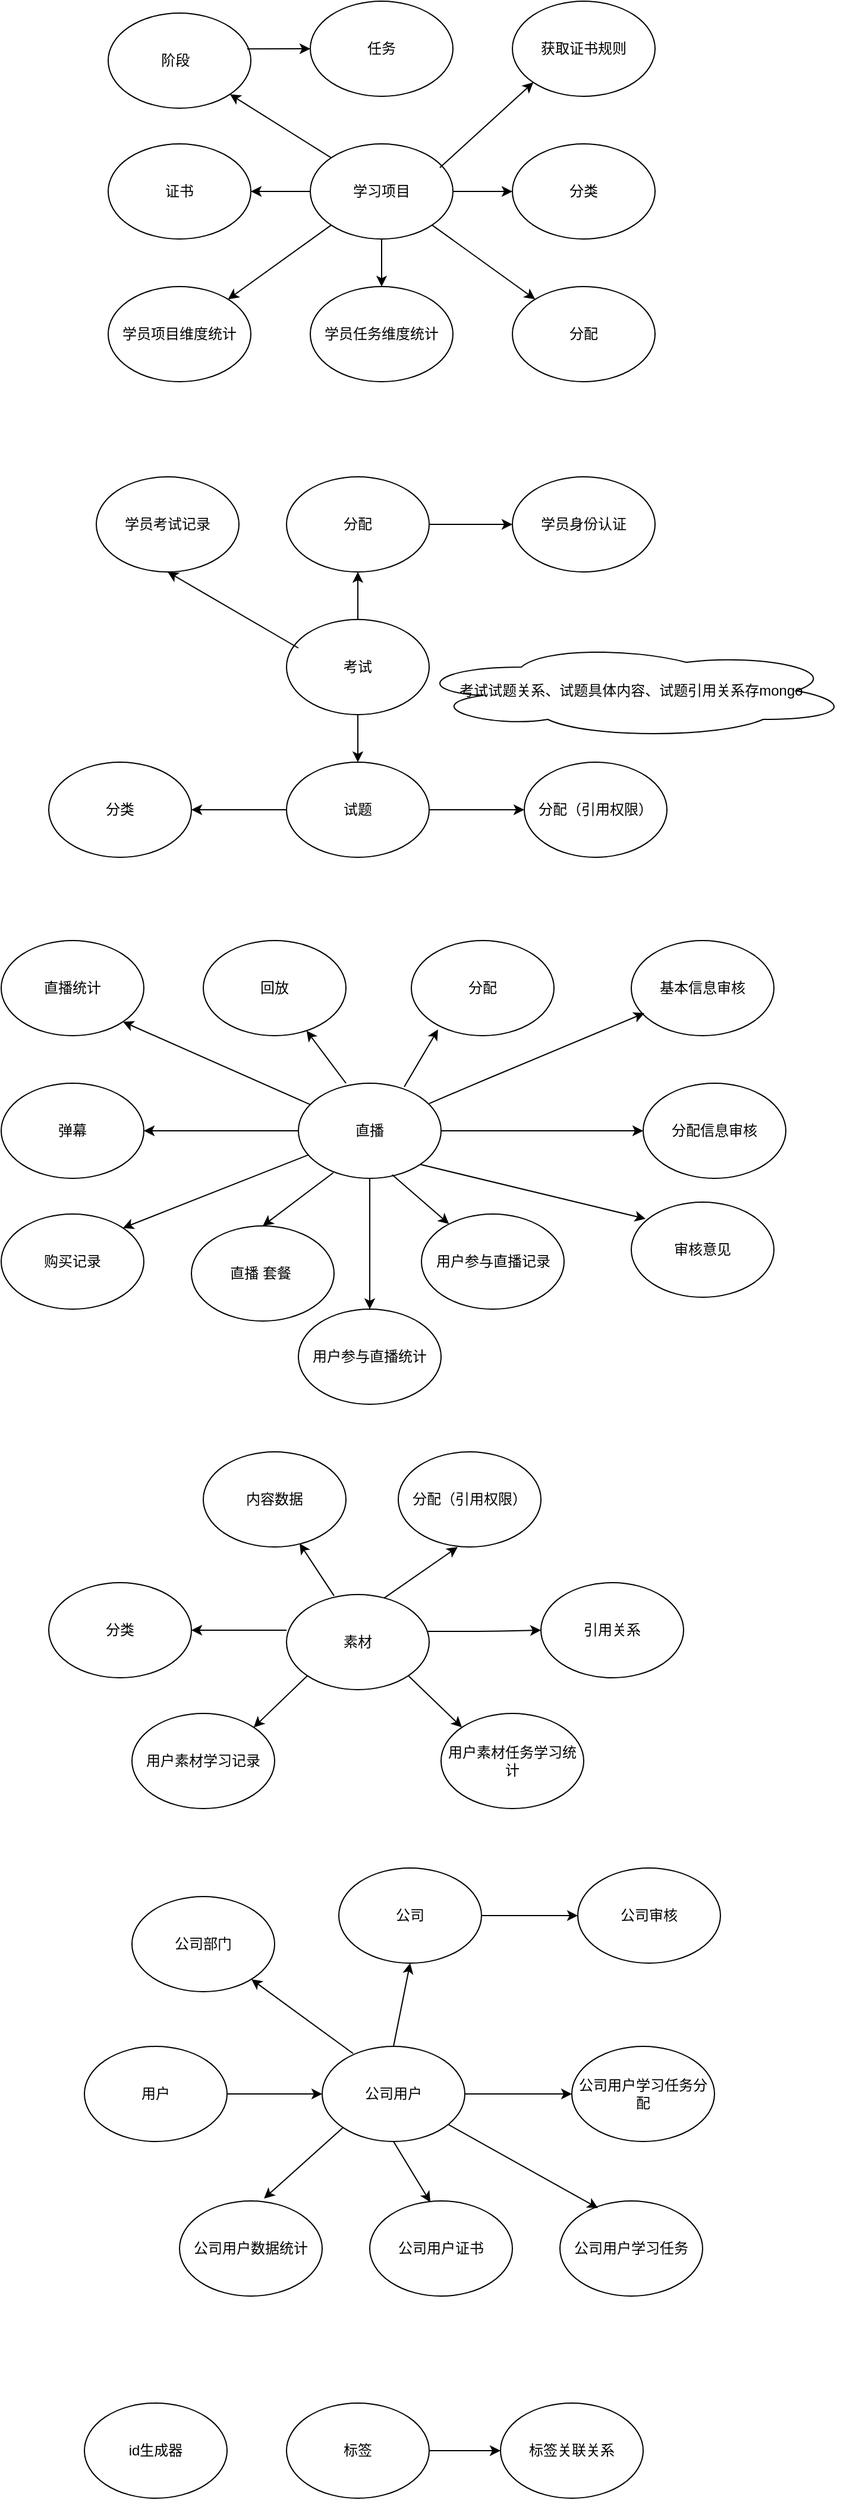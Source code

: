 <mxfile version="14.1.2" type="github">
  <diagram id="t8NCIz4bVcPVeXpqCKI4" name="Page-1">
    <mxGraphModel dx="678" dy="437" grid="1" gridSize="10" guides="1" tooltips="1" connect="1" arrows="1" fold="1" page="1" pageScale="1" pageWidth="827" pageHeight="1169" math="0" shadow="0">
      <root>
        <mxCell id="0" />
        <mxCell id="1" parent="0" />
        <mxCell id="8nQMXK6_oTZO91173ZuV-10" value="" style="edgeStyle=orthogonalEdgeStyle;rounded=0;orthogonalLoop=1;jettySize=auto;html=1;" parent="1" source="8nQMXK6_oTZO91173ZuV-1" target="8nQMXK6_oTZO91173ZuV-7" edge="1">
          <mxGeometry relative="1" as="geometry" />
        </mxCell>
        <mxCell id="8nQMXK6_oTZO91173ZuV-1" value="学习项目" style="ellipse;whiteSpace=wrap;html=1;" parent="1" vertex="1">
          <mxGeometry x="330" y="200" width="120" height="80" as="geometry" />
        </mxCell>
        <mxCell id="8nQMXK6_oTZO91173ZuV-2" value="阶段&amp;nbsp;&amp;nbsp;" style="ellipse;whiteSpace=wrap;html=1;" parent="1" vertex="1">
          <mxGeometry x="160" y="90" width="120" height="80" as="geometry" />
        </mxCell>
        <mxCell id="8nQMXK6_oTZO91173ZuV-3" value="任务" style="ellipse;whiteSpace=wrap;html=1;" parent="1" vertex="1">
          <mxGeometry x="330" y="80" width="120" height="80" as="geometry" />
        </mxCell>
        <mxCell id="8nQMXK6_oTZO91173ZuV-4" value="分类" style="ellipse;whiteSpace=wrap;html=1;" parent="1" vertex="1">
          <mxGeometry x="500" y="200" width="120" height="80" as="geometry" />
        </mxCell>
        <mxCell id="8nQMXK6_oTZO91173ZuV-5" value="分配" style="ellipse;whiteSpace=wrap;html=1;" parent="1" vertex="1">
          <mxGeometry x="500" y="320" width="120" height="80" as="geometry" />
        </mxCell>
        <mxCell id="8nQMXK6_oTZO91173ZuV-6" value="获取证书规则" style="ellipse;whiteSpace=wrap;html=1;" parent="1" vertex="1">
          <mxGeometry x="500" y="80" width="120" height="80" as="geometry" />
        </mxCell>
        <mxCell id="8nQMXK6_oTZO91173ZuV-7" value="证书" style="ellipse;whiteSpace=wrap;html=1;" parent="1" vertex="1">
          <mxGeometry x="160" y="200" width="120" height="80" as="geometry" />
        </mxCell>
        <mxCell id="8nQMXK6_oTZO91173ZuV-8" value="学员项目维度统计" style="ellipse;whiteSpace=wrap;html=1;" parent="1" vertex="1">
          <mxGeometry x="160" y="320" width="120" height="80" as="geometry" />
        </mxCell>
        <mxCell id="8nQMXK6_oTZO91173ZuV-9" value="学员任务维度统计" style="ellipse;whiteSpace=wrap;html=1;" parent="1" vertex="1">
          <mxGeometry x="330" y="320" width="120" height="80" as="geometry" />
        </mxCell>
        <mxCell id="8nQMXK6_oTZO91173ZuV-13" value="" style="endArrow=classic;html=1;entryX=0;entryY=1;entryDx=0;entryDy=0;" parent="1" target="8nQMXK6_oTZO91173ZuV-6" edge="1">
          <mxGeometry width="50" height="50" relative="1" as="geometry">
            <mxPoint x="439" y="220" as="sourcePoint" />
            <mxPoint x="489" y="170" as="targetPoint" />
          </mxGeometry>
        </mxCell>
        <mxCell id="8nQMXK6_oTZO91173ZuV-14" value="" style="endArrow=classic;html=1;entryX=0;entryY=0.5;entryDx=0;entryDy=0;exitX=0.974;exitY=0.377;exitDx=0;exitDy=0;exitPerimeter=0;" parent="1" target="8nQMXK6_oTZO91173ZuV-3" edge="1" source="8nQMXK6_oTZO91173ZuV-2">
          <mxGeometry width="50" height="50" relative="1" as="geometry">
            <mxPoint x="385" y="200" as="sourcePoint" />
            <mxPoint x="463.574" y="128.284" as="targetPoint" />
          </mxGeometry>
        </mxCell>
        <mxCell id="8nQMXK6_oTZO91173ZuV-16" value="" style="endArrow=classic;html=1;exitX=0;exitY=0;exitDx=0;exitDy=0;entryX=1;entryY=1;entryDx=0;entryDy=0;" parent="1" source="8nQMXK6_oTZO91173ZuV-1" target="8nQMXK6_oTZO91173ZuV-2" edge="1">
          <mxGeometry width="50" height="50" relative="1" as="geometry">
            <mxPoint x="320" y="220" as="sourcePoint" />
            <mxPoint x="370" y="170" as="targetPoint" />
          </mxGeometry>
        </mxCell>
        <mxCell id="8nQMXK6_oTZO91173ZuV-18" value="" style="endArrow=classic;html=1;entryX=0;entryY=0.5;entryDx=0;entryDy=0;exitX=1;exitY=0.5;exitDx=0;exitDy=0;" parent="1" source="8nQMXK6_oTZO91173ZuV-1" target="8nQMXK6_oTZO91173ZuV-4" edge="1">
          <mxGeometry width="50" height="50" relative="1" as="geometry">
            <mxPoint x="450" y="270" as="sourcePoint" />
            <mxPoint x="500" y="220" as="targetPoint" />
          </mxGeometry>
        </mxCell>
        <mxCell id="8nQMXK6_oTZO91173ZuV-19" value="" style="endArrow=classic;html=1;exitX=0;exitY=1;exitDx=0;exitDy=0;" parent="1" source="8nQMXK6_oTZO91173ZuV-1" target="8nQMXK6_oTZO91173ZuV-8" edge="1">
          <mxGeometry width="50" height="50" relative="1" as="geometry">
            <mxPoint x="380" y="280" as="sourcePoint" />
            <mxPoint x="430" y="230" as="targetPoint" />
          </mxGeometry>
        </mxCell>
        <mxCell id="8nQMXK6_oTZO91173ZuV-20" value="" style="endArrow=classic;html=1;exitX=0.5;exitY=1;exitDx=0;exitDy=0;" parent="1" source="8nQMXK6_oTZO91173ZuV-1" target="8nQMXK6_oTZO91173ZuV-9" edge="1">
          <mxGeometry width="50" height="50" relative="1" as="geometry">
            <mxPoint x="380" y="290" as="sourcePoint" />
            <mxPoint x="430" y="240" as="targetPoint" />
          </mxGeometry>
        </mxCell>
        <mxCell id="8nQMXK6_oTZO91173ZuV-21" value="" style="endArrow=classic;html=1;exitX=1;exitY=1;exitDx=0;exitDy=0;" parent="1" source="8nQMXK6_oTZO91173ZuV-1" target="8nQMXK6_oTZO91173ZuV-5" edge="1">
          <mxGeometry width="50" height="50" relative="1" as="geometry">
            <mxPoint x="420" y="270" as="sourcePoint" />
            <mxPoint x="470" y="220" as="targetPoint" />
          </mxGeometry>
        </mxCell>
        <mxCell id="8nQMXK6_oTZO91173ZuV-29" value="" style="edgeStyle=orthogonalEdgeStyle;rounded=0;orthogonalLoop=1;jettySize=auto;html=1;" parent="1" source="8nQMXK6_oTZO91173ZuV-22" target="8nQMXK6_oTZO91173ZuV-24" edge="1">
          <mxGeometry relative="1" as="geometry" />
        </mxCell>
        <mxCell id="8nQMXK6_oTZO91173ZuV-33" value="" style="edgeStyle=orthogonalEdgeStyle;rounded=0;orthogonalLoop=1;jettySize=auto;html=1;" parent="1" source="8nQMXK6_oTZO91173ZuV-22" target="8nQMXK6_oTZO91173ZuV-32" edge="1">
          <mxGeometry relative="1" as="geometry" />
        </mxCell>
        <mxCell id="8nQMXK6_oTZO91173ZuV-22" value="考试" style="ellipse;whiteSpace=wrap;html=1;" parent="1" vertex="1">
          <mxGeometry x="310" y="600" width="120" height="80" as="geometry" />
        </mxCell>
        <mxCell id="8nQMXK6_oTZO91173ZuV-23" value="学员考试记录" style="ellipse;whiteSpace=wrap;html=1;" parent="1" vertex="1">
          <mxGeometry x="150" y="480" width="120" height="80" as="geometry" />
        </mxCell>
        <mxCell id="8nQMXK6_oTZO91173ZuV-24" value="分配" style="ellipse;whiteSpace=wrap;html=1;" parent="1" vertex="1">
          <mxGeometry x="310" y="480" width="120" height="80" as="geometry" />
        </mxCell>
        <mxCell id="8nQMXK6_oTZO91173ZuV-25" value="学员身份认证" style="ellipse;whiteSpace=wrap;html=1;" parent="1" vertex="1">
          <mxGeometry x="500" y="480" width="120" height="80" as="geometry" />
        </mxCell>
        <mxCell id="8nQMXK6_oTZO91173ZuV-30" value="" style="endArrow=classic;html=1;entryX=0;entryY=0.5;entryDx=0;entryDy=0;exitX=1;exitY=0.5;exitDx=0;exitDy=0;" parent="1" target="8nQMXK6_oTZO91173ZuV-25" edge="1" source="8nQMXK6_oTZO91173ZuV-24">
          <mxGeometry width="50" height="50" relative="1" as="geometry">
            <mxPoint x="419" y="620" as="sourcePoint" />
            <mxPoint x="469" y="570" as="targetPoint" />
          </mxGeometry>
        </mxCell>
        <mxCell id="8nQMXK6_oTZO91173ZuV-31" value="" style="endArrow=classic;html=1;entryX=0.5;entryY=1;entryDx=0;entryDy=0;" parent="1" target="8nQMXK6_oTZO91173ZuV-23" edge="1">
          <mxGeometry width="50" height="50" relative="1" as="geometry">
            <mxPoint x="320" y="624" as="sourcePoint" />
            <mxPoint x="385" y="560" as="targetPoint" />
          </mxGeometry>
        </mxCell>
        <mxCell id="8nQMXK6_oTZO91173ZuV-35" value="" style="edgeStyle=orthogonalEdgeStyle;rounded=0;orthogonalLoop=1;jettySize=auto;html=1;" parent="1" source="8nQMXK6_oTZO91173ZuV-32" target="8nQMXK6_oTZO91173ZuV-34" edge="1">
          <mxGeometry relative="1" as="geometry" />
        </mxCell>
        <mxCell id="8nQMXK6_oTZO91173ZuV-37" value="" style="edgeStyle=orthogonalEdgeStyle;rounded=0;orthogonalLoop=1;jettySize=auto;html=1;" parent="1" source="8nQMXK6_oTZO91173ZuV-32" target="8nQMXK6_oTZO91173ZuV-36" edge="1">
          <mxGeometry relative="1" as="geometry" />
        </mxCell>
        <mxCell id="8nQMXK6_oTZO91173ZuV-32" value="试题" style="ellipse;whiteSpace=wrap;html=1;" parent="1" vertex="1">
          <mxGeometry x="310" y="720" width="120" height="80" as="geometry" />
        </mxCell>
        <mxCell id="8nQMXK6_oTZO91173ZuV-34" value="分配（引用权限）" style="ellipse;whiteSpace=wrap;html=1;" parent="1" vertex="1">
          <mxGeometry x="510" y="720" width="120" height="80" as="geometry" />
        </mxCell>
        <mxCell id="8nQMXK6_oTZO91173ZuV-36" value="分类" style="ellipse;whiteSpace=wrap;html=1;" parent="1" vertex="1">
          <mxGeometry x="110" y="720" width="120" height="80" as="geometry" />
        </mxCell>
        <mxCell id="8nQMXK6_oTZO91173ZuV-38" value="考试试题关系、试题具体内容、试题引用关系存mongo" style="ellipse;shape=cloud;whiteSpace=wrap;html=1;" parent="1" vertex="1">
          <mxGeometry x="415" y="620" width="370" height="80" as="geometry" />
        </mxCell>
        <mxCell id="8nQMXK6_oTZO91173ZuV-51" style="edgeStyle=orthogonalEdgeStyle;rounded=0;orthogonalLoop=1;jettySize=auto;html=1;" parent="1" source="8nQMXK6_oTZO91173ZuV-39" target="8nQMXK6_oTZO91173ZuV-45" edge="1">
          <mxGeometry relative="1" as="geometry" />
        </mxCell>
        <mxCell id="8nQMXK6_oTZO91173ZuV-39" value="直播" style="ellipse;whiteSpace=wrap;html=1;" parent="1" vertex="1">
          <mxGeometry x="320" y="990" width="120" height="80" as="geometry" />
        </mxCell>
        <mxCell id="8nQMXK6_oTZO91173ZuV-40" value="直播统计" style="ellipse;whiteSpace=wrap;html=1;" parent="1" vertex="1">
          <mxGeometry x="70" y="870" width="120" height="80" as="geometry" />
        </mxCell>
        <mxCell id="8nQMXK6_oTZO91173ZuV-41" value="回放" style="ellipse;whiteSpace=wrap;html=1;" parent="1" vertex="1">
          <mxGeometry x="240" y="870" width="120" height="80" as="geometry" />
        </mxCell>
        <mxCell id="8nQMXK6_oTZO91173ZuV-42" value="基本信息审核" style="ellipse;whiteSpace=wrap;html=1;" parent="1" vertex="1">
          <mxGeometry x="600" y="870" width="120" height="80" as="geometry" />
        </mxCell>
        <mxCell id="8nQMXK6_oTZO91173ZuV-43" value="分配" style="ellipse;whiteSpace=wrap;html=1;" parent="1" vertex="1">
          <mxGeometry x="415" y="870" width="120" height="80" as="geometry" />
        </mxCell>
        <mxCell id="8nQMXK6_oTZO91173ZuV-44" value="分配信息审核" style="ellipse;whiteSpace=wrap;html=1;" parent="1" vertex="1">
          <mxGeometry x="610" y="990" width="120" height="80" as="geometry" />
        </mxCell>
        <mxCell id="8nQMXK6_oTZO91173ZuV-45" value="弹幕" style="ellipse;whiteSpace=wrap;html=1;" parent="1" vertex="1">
          <mxGeometry x="70" y="990" width="120" height="80" as="geometry" />
        </mxCell>
        <mxCell id="8nQMXK6_oTZO91173ZuV-46" value="购买记录" style="ellipse;whiteSpace=wrap;html=1;" parent="1" vertex="1">
          <mxGeometry x="70" y="1100" width="120" height="80" as="geometry" />
        </mxCell>
        <mxCell id="8nQMXK6_oTZO91173ZuV-47" value="用户参与直播统计" style="ellipse;whiteSpace=wrap;html=1;" parent="1" vertex="1">
          <mxGeometry x="320" y="1180" width="120" height="80" as="geometry" />
        </mxCell>
        <mxCell id="8nQMXK6_oTZO91173ZuV-48" value="审核意见" style="ellipse;whiteSpace=wrap;html=1;" parent="1" vertex="1">
          <mxGeometry x="600" y="1090" width="120" height="80" as="geometry" />
        </mxCell>
        <mxCell id="8nQMXK6_oTZO91173ZuV-49" value="直播 套餐&amp;nbsp;" style="ellipse;whiteSpace=wrap;html=1;" parent="1" vertex="1">
          <mxGeometry x="230" y="1110" width="120" height="80" as="geometry" />
        </mxCell>
        <mxCell id="8nQMXK6_oTZO91173ZuV-50" value="用户参与直播记录" style="ellipse;whiteSpace=wrap;html=1;" parent="1" vertex="1">
          <mxGeometry x="423.5" y="1100" width="120" height="80" as="geometry" />
        </mxCell>
        <mxCell id="8nQMXK6_oTZO91173ZuV-52" value="" style="endArrow=classic;html=1;entryX=1;entryY=1;entryDx=0;entryDy=0;" parent="1" source="8nQMXK6_oTZO91173ZuV-39" target="8nQMXK6_oTZO91173ZuV-40" edge="1">
          <mxGeometry width="50" height="50" relative="1" as="geometry">
            <mxPoint x="370" y="1010" as="sourcePoint" />
            <mxPoint x="420" y="960" as="targetPoint" />
          </mxGeometry>
        </mxCell>
        <mxCell id="8nQMXK6_oTZO91173ZuV-53" value="" style="endArrow=classic;html=1;" parent="1" target="8nQMXK6_oTZO91173ZuV-41" edge="1">
          <mxGeometry width="50" height="50" relative="1" as="geometry">
            <mxPoint x="360" y="990" as="sourcePoint" />
            <mxPoint x="420" y="950" as="targetPoint" />
          </mxGeometry>
        </mxCell>
        <mxCell id="8nQMXK6_oTZO91173ZuV-54" value="" style="endArrow=classic;html=1;exitX=0.742;exitY=0.038;exitDx=0;exitDy=0;exitPerimeter=0;entryX=0.187;entryY=0.934;entryDx=0;entryDy=0;entryPerimeter=0;" parent="1" source="8nQMXK6_oTZO91173ZuV-39" edge="1" target="8nQMXK6_oTZO91173ZuV-43">
          <mxGeometry width="50" height="50" relative="1" as="geometry">
            <mxPoint x="503.17" y="990" as="sourcePoint" />
            <mxPoint x="465" y="950" as="targetPoint" />
          </mxGeometry>
        </mxCell>
        <mxCell id="8nQMXK6_oTZO91173ZuV-55" value="" style="endArrow=classic;html=1;exitX=0.917;exitY=0.213;exitDx=0;exitDy=0;exitPerimeter=0;entryX=0.092;entryY=0.763;entryDx=0;entryDy=0;entryPerimeter=0;" parent="1" source="8nQMXK6_oTZO91173ZuV-39" target="8nQMXK6_oTZO91173ZuV-42" edge="1">
          <mxGeometry width="50" height="50" relative="1" as="geometry">
            <mxPoint x="419.04" y="1003.04" as="sourcePoint" />
            <mxPoint x="480.003" y="955.777" as="targetPoint" />
            <Array as="points">
              <mxPoint x="470" y="990" />
            </Array>
          </mxGeometry>
        </mxCell>
        <mxCell id="8nQMXK6_oTZO91173ZuV-56" value="" style="endArrow=classic;html=1;exitX=1;exitY=0.5;exitDx=0;exitDy=0;entryX=0;entryY=0.5;entryDx=0;entryDy=0;" parent="1" source="8nQMXK6_oTZO91173ZuV-39" target="8nQMXK6_oTZO91173ZuV-44" edge="1">
          <mxGeometry width="50" height="50" relative="1" as="geometry">
            <mxPoint x="440" y="1060" as="sourcePoint" />
            <mxPoint x="490" y="1010" as="targetPoint" />
          </mxGeometry>
        </mxCell>
        <mxCell id="8nQMXK6_oTZO91173ZuV-57" value="" style="endArrow=classic;html=1;entryX=1;entryY=0;entryDx=0;entryDy=0;" parent="1" source="8nQMXK6_oTZO91173ZuV-39" target="8nQMXK6_oTZO91173ZuV-46" edge="1">
          <mxGeometry width="50" height="50" relative="1" as="geometry">
            <mxPoint x="360" y="1080" as="sourcePoint" />
            <mxPoint x="300" y="1080" as="targetPoint" />
          </mxGeometry>
        </mxCell>
        <mxCell id="8nQMXK6_oTZO91173ZuV-58" value="" style="endArrow=classic;html=1;entryX=0.5;entryY=0;entryDx=0;entryDy=0;exitX=0.245;exitY=0.941;exitDx=0;exitDy=0;exitPerimeter=0;" parent="1" source="8nQMXK6_oTZO91173ZuV-39" target="8nQMXK6_oTZO91173ZuV-49" edge="1">
          <mxGeometry width="50" height="50" relative="1" as="geometry">
            <mxPoint x="430" y="1070" as="sourcePoint" />
            <mxPoint x="480" y="1020" as="targetPoint" />
          </mxGeometry>
        </mxCell>
        <mxCell id="8nQMXK6_oTZO91173ZuV-59" value="" style="endArrow=classic;html=1;entryX=0.1;entryY=0.175;entryDx=0;entryDy=0;entryPerimeter=0;exitX=1;exitY=1;exitDx=0;exitDy=0;" parent="1" source="8nQMXK6_oTZO91173ZuV-39" target="8nQMXK6_oTZO91173ZuV-48" edge="1">
          <mxGeometry width="50" height="50" relative="1" as="geometry">
            <mxPoint x="430" y="1080" as="sourcePoint" />
            <mxPoint x="480" y="1030" as="targetPoint" />
          </mxGeometry>
        </mxCell>
        <mxCell id="8nQMXK6_oTZO91173ZuV-60" value="" style="endArrow=classic;html=1;exitX=0.658;exitY=0.963;exitDx=0;exitDy=0;exitPerimeter=0;" parent="1" source="8nQMXK6_oTZO91173ZuV-39" target="8nQMXK6_oTZO91173ZuV-50" edge="1">
          <mxGeometry width="50" height="50" relative="1" as="geometry">
            <mxPoint x="370" y="1080" as="sourcePoint" />
            <mxPoint x="420" y="1030" as="targetPoint" />
          </mxGeometry>
        </mxCell>
        <mxCell id="8nQMXK6_oTZO91173ZuV-61" value="" style="endArrow=classic;html=1;entryX=0.5;entryY=0;entryDx=0;entryDy=0;exitX=0.5;exitY=1;exitDx=0;exitDy=0;" parent="1" source="8nQMXK6_oTZO91173ZuV-39" target="8nQMXK6_oTZO91173ZuV-47" edge="1">
          <mxGeometry width="50" height="50" relative="1" as="geometry">
            <mxPoint x="370" y="1080" as="sourcePoint" />
            <mxPoint x="420" y="1030" as="targetPoint" />
          </mxGeometry>
        </mxCell>
        <mxCell id="8nQMXK6_oTZO91173ZuV-62" value="素材" style="ellipse;whiteSpace=wrap;html=1;" parent="1" vertex="1">
          <mxGeometry x="310" y="1420" width="120" height="80" as="geometry" />
        </mxCell>
        <mxCell id="8nQMXK6_oTZO91173ZuV-63" value="分类" style="ellipse;whiteSpace=wrap;html=1;" parent="1" vertex="1">
          <mxGeometry x="110" y="1410" width="120" height="80" as="geometry" />
        </mxCell>
        <mxCell id="8nQMXK6_oTZO91173ZuV-64" value="内容数据" style="ellipse;whiteSpace=wrap;html=1;" parent="1" vertex="1">
          <mxGeometry x="240" y="1300" width="120" height="80" as="geometry" />
        </mxCell>
        <mxCell id="8nQMXK6_oTZO91173ZuV-65" value="分配（引用权限）" style="ellipse;whiteSpace=wrap;html=1;" parent="1" vertex="1">
          <mxGeometry x="404" y="1300" width="120" height="80" as="geometry" />
        </mxCell>
        <mxCell id="8nQMXK6_oTZO91173ZuV-66" value="引用关系" style="ellipse;whiteSpace=wrap;html=1;" parent="1" vertex="1">
          <mxGeometry x="524" y="1410" width="120" height="80" as="geometry" />
        </mxCell>
        <mxCell id="8nQMXK6_oTZO91173ZuV-68" value="用户素材任务学习统计" style="ellipse;whiteSpace=wrap;html=1;" parent="1" vertex="1">
          <mxGeometry x="440" y="1520" width="120" height="80" as="geometry" />
        </mxCell>
        <mxCell id="8nQMXK6_oTZO91173ZuV-69" value="用户素材学习记录" style="ellipse;whiteSpace=wrap;html=1;" parent="1" vertex="1">
          <mxGeometry x="180" y="1520" width="120" height="80" as="geometry" />
        </mxCell>
        <mxCell id="8nQMXK6_oTZO91173ZuV-70" value="" style="endArrow=classic;html=1;exitX=0.683;exitY=0.038;exitDx=0;exitDy=0;exitPerimeter=0;" parent="1" source="8nQMXK6_oTZO91173ZuV-62" edge="1">
          <mxGeometry width="50" height="50" relative="1" as="geometry">
            <mxPoint x="404" y="1430" as="sourcePoint" />
            <mxPoint x="454" y="1380" as="targetPoint" />
          </mxGeometry>
        </mxCell>
        <mxCell id="8nQMXK6_oTZO91173ZuV-71" value="" style="endArrow=classic;html=1;entryX=0;entryY=0.5;entryDx=0;entryDy=0;exitX=0.983;exitY=0.388;exitDx=0;exitDy=0;exitPerimeter=0;" parent="1" source="8nQMXK6_oTZO91173ZuV-62" target="8nQMXK6_oTZO91173ZuV-66" edge="1">
          <mxGeometry width="50" height="50" relative="1" as="geometry">
            <mxPoint x="414" y="1440" as="sourcePoint" />
            <mxPoint x="464" y="1390" as="targetPoint" />
            <Array as="points">
              <mxPoint x="480" y="1451" />
            </Array>
          </mxGeometry>
        </mxCell>
        <mxCell id="8nQMXK6_oTZO91173ZuV-72" value="" style="endArrow=classic;html=1;entryX=0;entryY=0;entryDx=0;entryDy=0;exitX=1;exitY=1;exitDx=0;exitDy=0;" parent="1" source="8nQMXK6_oTZO91173ZuV-62" target="8nQMXK6_oTZO91173ZuV-68" edge="1">
          <mxGeometry width="50" height="50" relative="1" as="geometry">
            <mxPoint x="450" y="1550" as="sourcePoint" />
            <mxPoint x="500" y="1500" as="targetPoint" />
          </mxGeometry>
        </mxCell>
        <mxCell id="8nQMXK6_oTZO91173ZuV-73" value="" style="endArrow=classic;html=1;entryX=0.675;entryY=0.963;entryDx=0;entryDy=0;entryPerimeter=0;exitX=0.333;exitY=0.013;exitDx=0;exitDy=0;exitPerimeter=0;" parent="1" source="8nQMXK6_oTZO91173ZuV-62" target="8nQMXK6_oTZO91173ZuV-64" edge="1">
          <mxGeometry width="50" height="50" relative="1" as="geometry">
            <mxPoint x="360" y="1420" as="sourcePoint" />
            <mxPoint x="410" y="1370" as="targetPoint" />
          </mxGeometry>
        </mxCell>
        <mxCell id="8nQMXK6_oTZO91173ZuV-74" value="" style="endArrow=classic;html=1;" parent="1" target="8nQMXK6_oTZO91173ZuV-63" edge="1">
          <mxGeometry width="50" height="50" relative="1" as="geometry">
            <mxPoint x="310" y="1450" as="sourcePoint" />
            <mxPoint x="212" y="1454" as="targetPoint" />
          </mxGeometry>
        </mxCell>
        <mxCell id="8nQMXK6_oTZO91173ZuV-76" value="" style="endArrow=classic;html=1;entryX=1;entryY=0;entryDx=0;entryDy=0;exitX=0;exitY=1;exitDx=0;exitDy=0;" parent="1" source="8nQMXK6_oTZO91173ZuV-62" target="8nQMXK6_oTZO91173ZuV-69" edge="1">
          <mxGeometry width="50" height="50" relative="1" as="geometry">
            <mxPoint x="270" y="1540" as="sourcePoint" />
            <mxPoint x="320" y="1490" as="targetPoint" />
          </mxGeometry>
        </mxCell>
        <mxCell id="8nQMXK6_oTZO91173ZuV-79" value="" style="edgeStyle=orthogonalEdgeStyle;rounded=0;orthogonalLoop=1;jettySize=auto;html=1;" parent="1" source="8nQMXK6_oTZO91173ZuV-77" target="8nQMXK6_oTZO91173ZuV-78" edge="1">
          <mxGeometry relative="1" as="geometry" />
        </mxCell>
        <mxCell id="8nQMXK6_oTZO91173ZuV-77" value="用户" style="ellipse;whiteSpace=wrap;html=1;" parent="1" vertex="1">
          <mxGeometry x="140" y="1800" width="120" height="80" as="geometry" />
        </mxCell>
        <mxCell id="8nQMXK6_oTZO91173ZuV-78" value="公司用户" style="ellipse;whiteSpace=wrap;html=1;" parent="1" vertex="1">
          <mxGeometry x="340" y="1800" width="120" height="80" as="geometry" />
        </mxCell>
        <mxCell id="8nQMXK6_oTZO91173ZuV-80" value="公司部门" style="ellipse;whiteSpace=wrap;html=1;" parent="1" vertex="1">
          <mxGeometry x="180" y="1674" width="120" height="80" as="geometry" />
        </mxCell>
        <mxCell id="8nQMXK6_oTZO91173ZuV-81" value="公司" style="ellipse;whiteSpace=wrap;html=1;" parent="1" vertex="1">
          <mxGeometry x="354" y="1650" width="120" height="80" as="geometry" />
        </mxCell>
        <mxCell id="8nQMXK6_oTZO91173ZuV-82" value="公司用户数据统计" style="ellipse;whiteSpace=wrap;html=1;" parent="1" vertex="1">
          <mxGeometry x="220" y="1930" width="120" height="80" as="geometry" />
        </mxCell>
        <mxCell id="8nQMXK6_oTZO91173ZuV-83" value="公司用户证书" style="ellipse;whiteSpace=wrap;html=1;" parent="1" vertex="1">
          <mxGeometry x="380" y="1930" width="120" height="80" as="geometry" />
        </mxCell>
        <mxCell id="8nQMXK6_oTZO91173ZuV-84" value="公司用户学习任务" style="ellipse;whiteSpace=wrap;html=1;" parent="1" vertex="1">
          <mxGeometry x="540" y="1930" width="120" height="80" as="geometry" />
        </mxCell>
        <mxCell id="8nQMXK6_oTZO91173ZuV-85" value="公司用户学习任务分配" style="ellipse;whiteSpace=wrap;html=1;" parent="1" vertex="1">
          <mxGeometry x="550" y="1800" width="120" height="80" as="geometry" />
        </mxCell>
        <mxCell id="8nQMXK6_oTZO91173ZuV-86" value="公司审核" style="ellipse;whiteSpace=wrap;html=1;" parent="1" vertex="1">
          <mxGeometry x="555" y="1650" width="120" height="80" as="geometry" />
        </mxCell>
        <mxCell id="8nQMXK6_oTZO91173ZuV-87" value="" style="endArrow=classic;html=1;exitX=0.217;exitY=0.075;exitDx=0;exitDy=0;exitPerimeter=0;" parent="1" source="8nQMXK6_oTZO91173ZuV-78" target="8nQMXK6_oTZO91173ZuV-80" edge="1">
          <mxGeometry width="50" height="50" relative="1" as="geometry">
            <mxPoint x="358" y="1800" as="sourcePoint" />
            <mxPoint x="470" y="1780" as="targetPoint" />
          </mxGeometry>
        </mxCell>
        <mxCell id="8nQMXK6_oTZO91173ZuV-88" value="" style="endArrow=classic;html=1;exitX=0.5;exitY=0;exitDx=0;exitDy=0;entryX=0.5;entryY=1;entryDx=0;entryDy=0;" parent="1" source="8nQMXK6_oTZO91173ZuV-78" target="8nQMXK6_oTZO91173ZuV-81" edge="1">
          <mxGeometry width="50" height="50" relative="1" as="geometry">
            <mxPoint x="420" y="1790" as="sourcePoint" />
            <mxPoint x="470" y="1740" as="targetPoint" />
          </mxGeometry>
        </mxCell>
        <mxCell id="8nQMXK6_oTZO91173ZuV-89" value="" style="endArrow=classic;html=1;exitX=1;exitY=0.5;exitDx=0;exitDy=0;" parent="1" source="8nQMXK6_oTZO91173ZuV-81" target="8nQMXK6_oTZO91173ZuV-86" edge="1">
          <mxGeometry width="50" height="50" relative="1" as="geometry">
            <mxPoint x="520" y="1820" as="sourcePoint" />
            <mxPoint x="570" y="1770" as="targetPoint" />
          </mxGeometry>
        </mxCell>
        <mxCell id="8nQMXK6_oTZO91173ZuV-90" value="" style="endArrow=classic;html=1;exitX=1;exitY=0.5;exitDx=0;exitDy=0;entryX=0;entryY=0.5;entryDx=0;entryDy=0;" parent="1" source="8nQMXK6_oTZO91173ZuV-78" target="8nQMXK6_oTZO91173ZuV-85" edge="1">
          <mxGeometry width="50" height="50" relative="1" as="geometry">
            <mxPoint x="470" y="1900" as="sourcePoint" />
            <mxPoint x="520" y="1850" as="targetPoint" />
          </mxGeometry>
        </mxCell>
        <mxCell id="8nQMXK6_oTZO91173ZuV-91" value="" style="endArrow=classic;html=1;entryX=0.592;entryY=-0.025;entryDx=0;entryDy=0;entryPerimeter=0;exitX=0;exitY=1;exitDx=0;exitDy=0;" parent="1" source="8nQMXK6_oTZO91173ZuV-78" target="8nQMXK6_oTZO91173ZuV-82" edge="1">
          <mxGeometry width="50" height="50" relative="1" as="geometry">
            <mxPoint x="320" y="1940" as="sourcePoint" />
            <mxPoint x="370" y="1890" as="targetPoint" />
          </mxGeometry>
        </mxCell>
        <mxCell id="8nQMXK6_oTZO91173ZuV-92" value="" style="endArrow=classic;html=1;entryX=0.425;entryY=0.013;entryDx=0;entryDy=0;entryPerimeter=0;exitX=0.5;exitY=1;exitDx=0;exitDy=0;" parent="1" source="8nQMXK6_oTZO91173ZuV-78" target="8nQMXK6_oTZO91173ZuV-83" edge="1">
          <mxGeometry width="50" height="50" relative="1" as="geometry">
            <mxPoint x="500" y="1920" as="sourcePoint" />
            <mxPoint x="550" y="1870" as="targetPoint" />
          </mxGeometry>
        </mxCell>
        <mxCell id="8nQMXK6_oTZO91173ZuV-93" value="" style="endArrow=classic;html=1;entryX=0.267;entryY=0.075;entryDx=0;entryDy=0;entryPerimeter=0;" parent="1" source="8nQMXK6_oTZO91173ZuV-78" target="8nQMXK6_oTZO91173ZuV-84" edge="1">
          <mxGeometry width="50" height="50" relative="1" as="geometry">
            <mxPoint x="470" y="1920" as="sourcePoint" />
            <mxPoint x="520" y="1870" as="targetPoint" />
          </mxGeometry>
        </mxCell>
        <mxCell id="8nQMXK6_oTZO91173ZuV-94" value="id生成器" style="ellipse;whiteSpace=wrap;html=1;" parent="1" vertex="1">
          <mxGeometry x="140" y="2100" width="120" height="80" as="geometry" />
        </mxCell>
        <mxCell id="ZDPVhOGedXpV152ozhCg-1" value="" style="edgeStyle=orthogonalEdgeStyle;rounded=0;orthogonalLoop=1;jettySize=auto;html=1;" edge="1" parent="1" source="8nQMXK6_oTZO91173ZuV-95" target="8nQMXK6_oTZO91173ZuV-96">
          <mxGeometry relative="1" as="geometry" />
        </mxCell>
        <mxCell id="8nQMXK6_oTZO91173ZuV-95" value="标签" style="ellipse;whiteSpace=wrap;html=1;" parent="1" vertex="1">
          <mxGeometry x="310" y="2100" width="120" height="80" as="geometry" />
        </mxCell>
        <mxCell id="8nQMXK6_oTZO91173ZuV-96" value="标签关联关系" style="ellipse;whiteSpace=wrap;html=1;" parent="1" vertex="1">
          <mxGeometry x="490" y="2100" width="120" height="80" as="geometry" />
        </mxCell>
      </root>
    </mxGraphModel>
  </diagram>
</mxfile>
